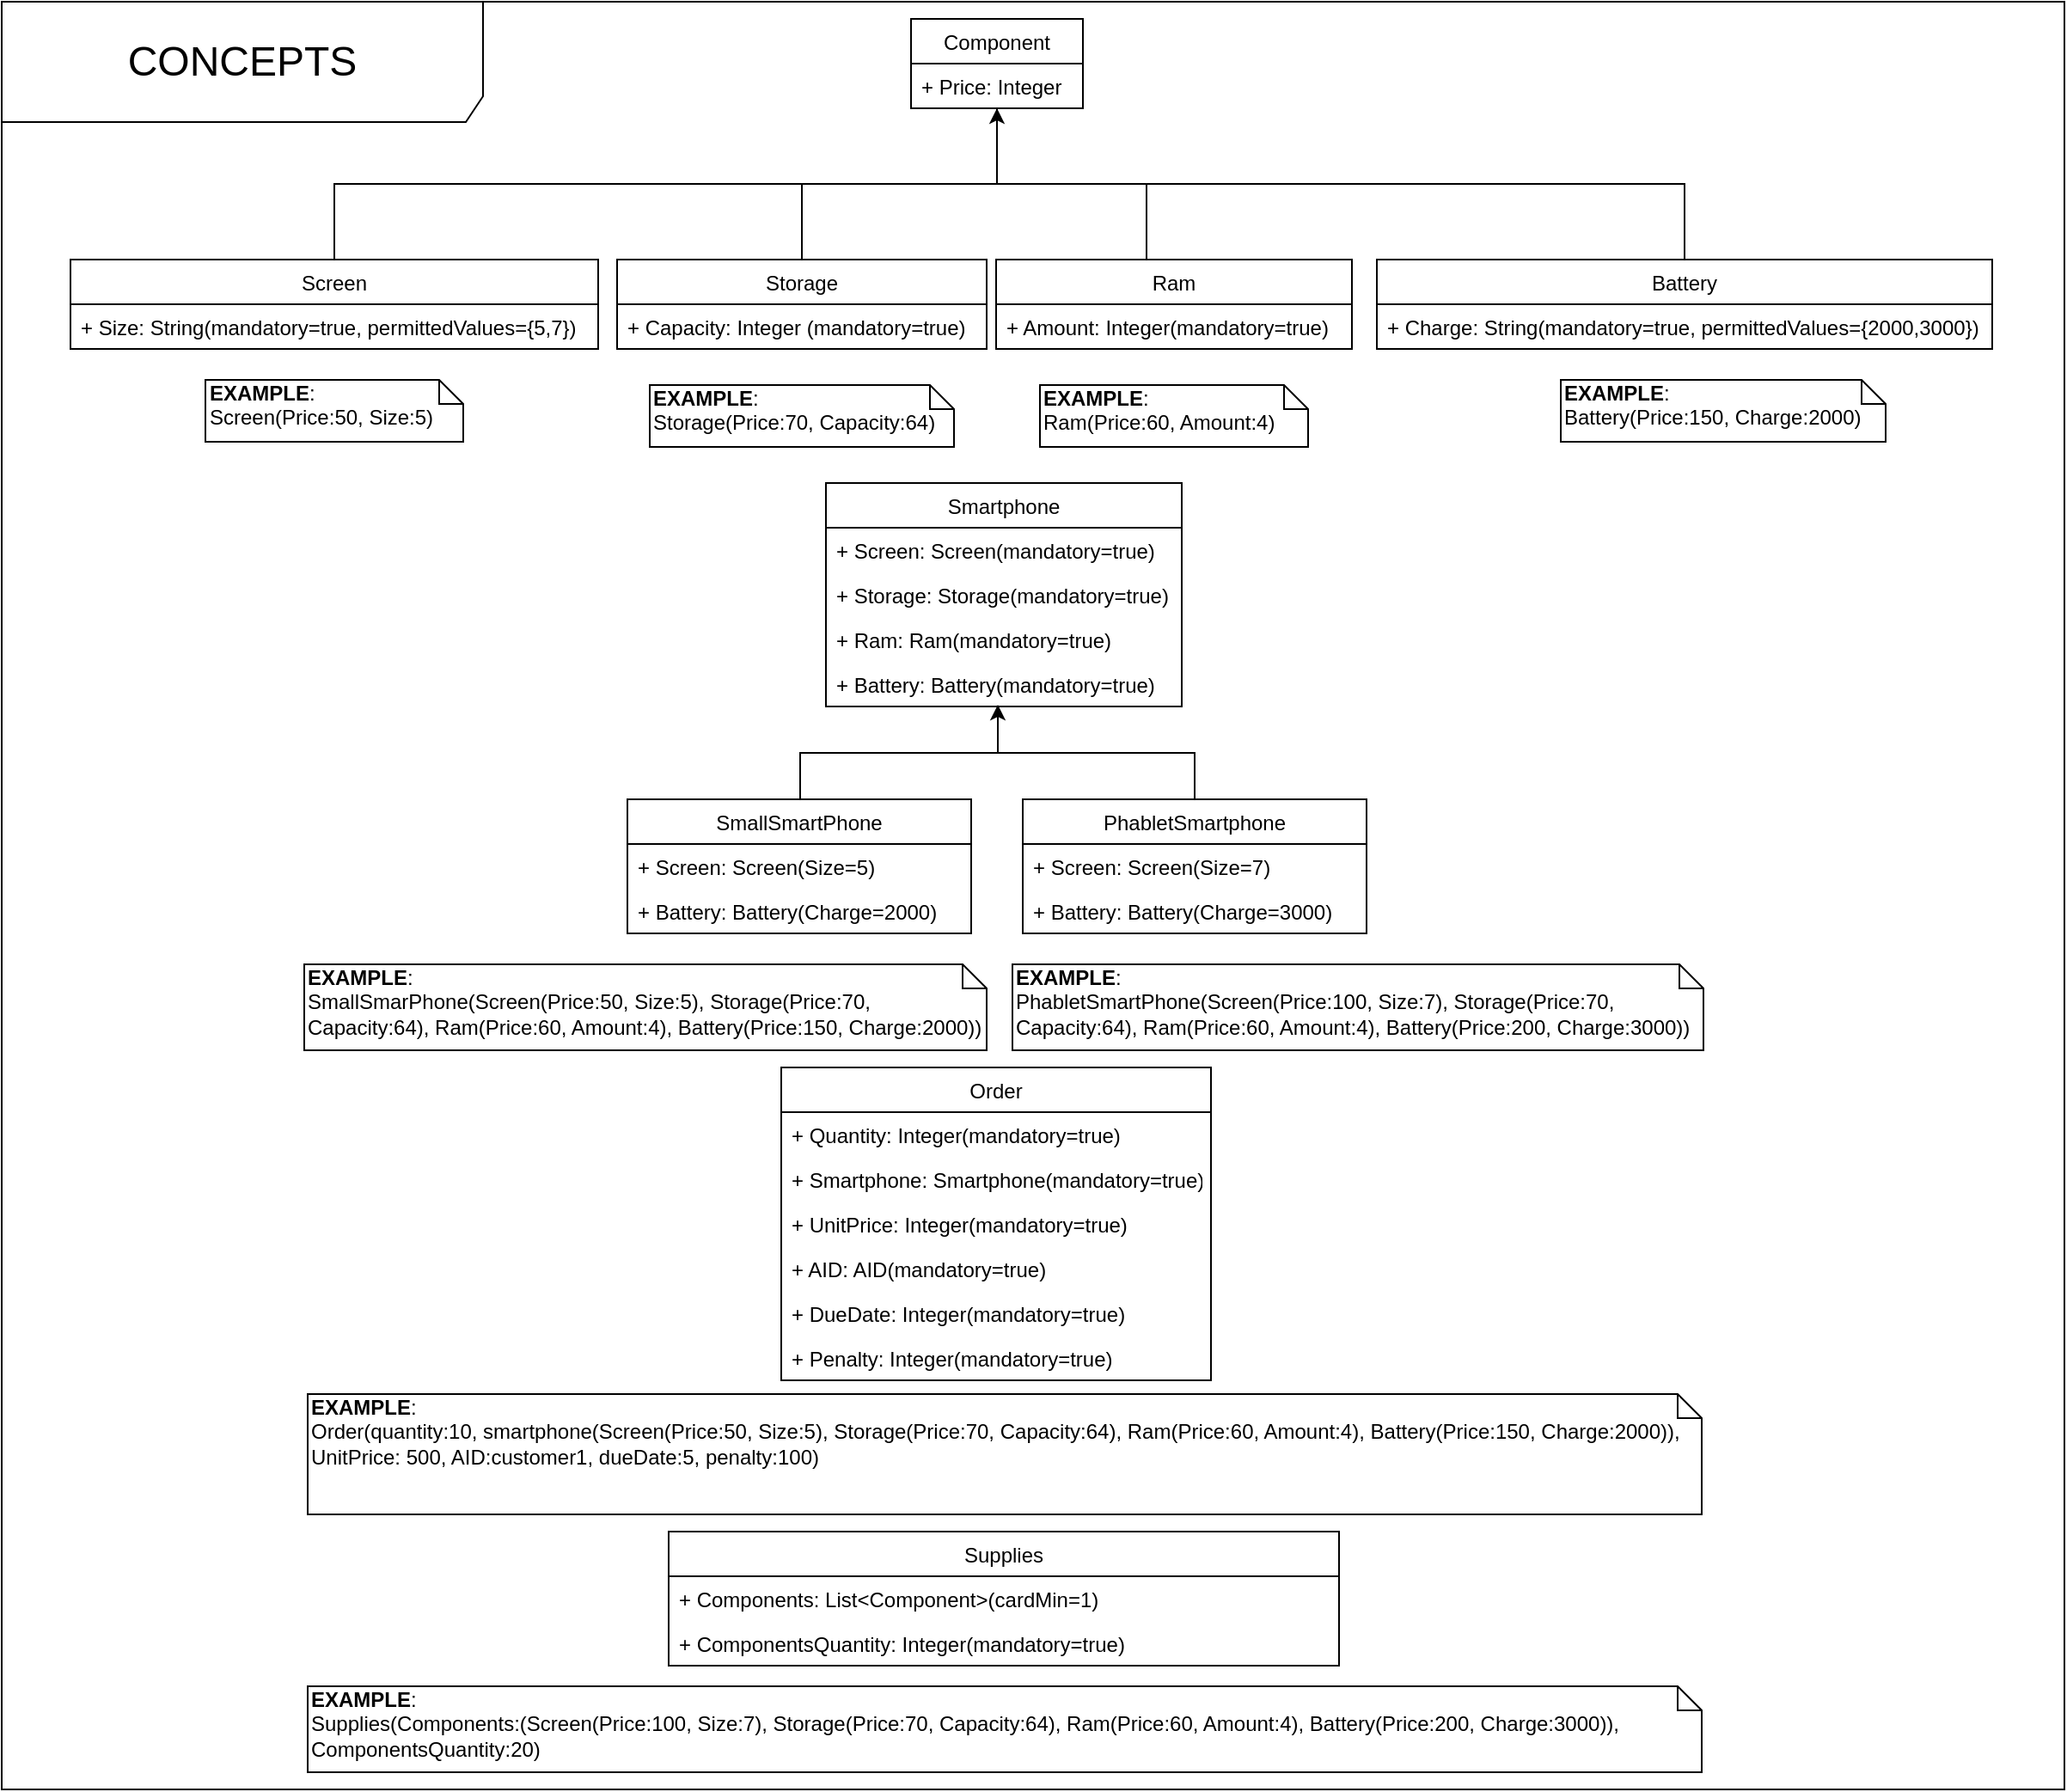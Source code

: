 <mxfile version="12.3.3" type="device" pages="1"><diagram id="f3bSzYjijK9g2ex00dDu" name="Page-1"><mxGraphModel dx="2249" dy="762" grid="1" gridSize="10" guides="1" tooltips="1" connect="1" arrows="1" fold="1" page="1" pageScale="1" pageWidth="827" pageHeight="1169" math="0" shadow="0"><root><mxCell id="0"/><mxCell id="1" parent="0"/><mxCell id="PcAVKyxKNJqnor0HwVi1-2" value="Order" style="swimlane;fontStyle=0;childLayout=stackLayout;horizontal=1;startSize=26;fillColor=none;horizontalStack=0;resizeParent=1;resizeParentMax=0;resizeLast=0;collapsible=1;marginBottom=0;" parent="1" vertex="1"><mxGeometry x="283.5" y="740" width="250" height="182" as="geometry"/></mxCell><mxCell id="PcAVKyxKNJqnor0HwVi1-3" value="+ Quantity: Integer(mandatory=true)" style="text;strokeColor=none;fillColor=none;align=left;verticalAlign=top;spacingLeft=4;spacingRight=4;overflow=hidden;rotatable=0;points=[[0,0.5],[1,0.5]];portConstraint=eastwest;" parent="PcAVKyxKNJqnor0HwVi1-2" vertex="1"><mxGeometry y="26" width="250" height="26" as="geometry"/></mxCell><mxCell id="PcAVKyxKNJqnor0HwVi1-4" value="+ Smartphone: Smartphone(mandatory=true)" style="text;strokeColor=none;fillColor=none;align=left;verticalAlign=top;spacingLeft=4;spacingRight=4;overflow=hidden;rotatable=0;points=[[0,0.5],[1,0.5]];portConstraint=eastwest;" parent="PcAVKyxKNJqnor0HwVi1-2" vertex="1"><mxGeometry y="52" width="250" height="26" as="geometry"/></mxCell><mxCell id="PcAVKyxKNJqnor0HwVi1-5" value="+ UnitPrice: Integer(mandatory=true)" style="text;strokeColor=none;fillColor=none;align=left;verticalAlign=top;spacingLeft=4;spacingRight=4;overflow=hidden;rotatable=0;points=[[0,0.5],[1,0.5]];portConstraint=eastwest;" parent="PcAVKyxKNJqnor0HwVi1-2" vertex="1"><mxGeometry y="78" width="250" height="26" as="geometry"/></mxCell><mxCell id="PcAVKyxKNJqnor0HwVi1-45" value="+ AID: AID(mandatory=true)" style="text;strokeColor=none;fillColor=none;align=left;verticalAlign=top;spacingLeft=4;spacingRight=4;overflow=hidden;rotatable=0;points=[[0,0.5],[1,0.5]];portConstraint=eastwest;" parent="PcAVKyxKNJqnor0HwVi1-2" vertex="1"><mxGeometry y="104" width="250" height="26" as="geometry"/></mxCell><mxCell id="PcAVKyxKNJqnor0HwVi1-46" value="+ DueDate: Integer(mandatory=true)" style="text;strokeColor=none;fillColor=none;align=left;verticalAlign=top;spacingLeft=4;spacingRight=4;overflow=hidden;rotatable=0;points=[[0,0.5],[1,0.5]];portConstraint=eastwest;" parent="PcAVKyxKNJqnor0HwVi1-2" vertex="1"><mxGeometry y="130" width="250" height="26" as="geometry"/></mxCell><mxCell id="PcAVKyxKNJqnor0HwVi1-47" value="+ Penalty: Integer(mandatory=true)" style="text;strokeColor=none;fillColor=none;align=left;verticalAlign=top;spacingLeft=4;spacingRight=4;overflow=hidden;rotatable=0;points=[[0,0.5],[1,0.5]];portConstraint=eastwest;" parent="PcAVKyxKNJqnor0HwVi1-2" vertex="1"><mxGeometry y="156" width="250" height="26" as="geometry"/></mxCell><mxCell id="PcAVKyxKNJqnor0HwVi1-40" style="edgeStyle=orthogonalEdgeStyle;rounded=0;orthogonalLoop=1;jettySize=auto;html=1;exitX=0.5;exitY=1;exitDx=0;exitDy=0;entryX=0.5;entryY=0;entryDx=0;entryDy=0;startArrow=classic;startFill=1;endArrow=none;endFill=0;" parent="1" source="PcAVKyxKNJqnor0HwVi1-6" target="PcAVKyxKNJqnor0HwVi1-12" edge="1"><mxGeometry relative="1" as="geometry"/></mxCell><mxCell id="PcAVKyxKNJqnor0HwVi1-6" value="Component" style="swimlane;fontStyle=0;childLayout=stackLayout;horizontal=1;startSize=26;fillColor=none;horizontalStack=0;resizeParent=1;resizeParentMax=0;resizeLast=0;collapsible=1;marginBottom=0;" parent="1" vertex="1"><mxGeometry x="359" y="130" width="100" height="52" as="geometry"/></mxCell><mxCell id="PcAVKyxKNJqnor0HwVi1-7" value="+ Price: Integer" style="text;strokeColor=none;fillColor=none;align=left;verticalAlign=top;spacingLeft=4;spacingRight=4;overflow=hidden;rotatable=0;points=[[0,0.5],[1,0.5]];portConstraint=eastwest;" parent="PcAVKyxKNJqnor0HwVi1-6" vertex="1"><mxGeometry y="26" width="100" height="26" as="geometry"/></mxCell><mxCell id="PcAVKyxKNJqnor0HwVi1-42" style="edgeStyle=orthogonalEdgeStyle;rounded=0;orthogonalLoop=1;jettySize=auto;html=1;exitX=0.5;exitY=0;exitDx=0;exitDy=0;entryX=0.5;entryY=1;entryDx=0;entryDy=0;startArrow=none;startFill=0;endArrow=none;endFill=0;" parent="1" source="PcAVKyxKNJqnor0HwVi1-10" target="PcAVKyxKNJqnor0HwVi1-6" edge="1"><mxGeometry relative="1" as="geometry"/></mxCell><mxCell id="PcAVKyxKNJqnor0HwVi1-10" value="Screen" style="swimlane;fontStyle=0;childLayout=stackLayout;horizontal=1;startSize=26;fillColor=none;horizontalStack=0;resizeParent=1;resizeParentMax=0;resizeLast=0;collapsible=1;marginBottom=0;" parent="1" vertex="1"><mxGeometry x="-130" y="270" width="307" height="52" as="geometry"/></mxCell><mxCell id="PcAVKyxKNJqnor0HwVi1-11" value="+ Size: String(mandatory=true, permittedValues={5,7})" style="text;strokeColor=none;fillColor=none;align=left;verticalAlign=top;spacingLeft=4;spacingRight=4;overflow=hidden;rotatable=0;points=[[0,0.5],[1,0.5]];portConstraint=eastwest;" parent="PcAVKyxKNJqnor0HwVi1-10" vertex="1"><mxGeometry y="26" width="307" height="26" as="geometry"/></mxCell><mxCell id="PcAVKyxKNJqnor0HwVi1-12" value="Storage" style="swimlane;fontStyle=0;childLayout=stackLayout;horizontal=1;startSize=26;fillColor=none;horizontalStack=0;resizeParent=1;resizeParentMax=0;resizeLast=0;collapsible=1;marginBottom=0;" parent="1" vertex="1"><mxGeometry x="188" y="270" width="215" height="52" as="geometry"/></mxCell><mxCell id="PcAVKyxKNJqnor0HwVi1-13" value="+ Capacity: Integer (mandatory=true)" style="text;strokeColor=none;fillColor=none;align=left;verticalAlign=top;spacingLeft=4;spacingRight=4;overflow=hidden;rotatable=0;points=[[0,0.5],[1,0.5]];portConstraint=eastwest;" parent="PcAVKyxKNJqnor0HwVi1-12" vertex="1"><mxGeometry y="26" width="215" height="26" as="geometry"/></mxCell><mxCell id="PcAVKyxKNJqnor0HwVi1-43" style="edgeStyle=orthogonalEdgeStyle;rounded=0;orthogonalLoop=1;jettySize=auto;html=1;exitX=0.5;exitY=0;exitDx=0;exitDy=0;startArrow=none;startFill=0;endArrow=none;endFill=0;" parent="1" source="PcAVKyxKNJqnor0HwVi1-14" edge="1"><mxGeometry relative="1" as="geometry"><mxPoint x="409" y="190" as="targetPoint"/><mxPoint x="496.48" y="265.991" as="sourcePoint"/><Array as="points"><mxPoint x="496" y="226"/><mxPoint x="409" y="226"/></Array></mxGeometry></mxCell><mxCell id="PcAVKyxKNJqnor0HwVi1-14" value="Ram" style="swimlane;fontStyle=0;childLayout=stackLayout;horizontal=1;startSize=26;fillColor=none;horizontalStack=0;resizeParent=1;resizeParentMax=0;resizeLast=0;collapsible=1;marginBottom=0;" parent="1" vertex="1"><mxGeometry x="408.5" y="270" width="207" height="52" as="geometry"/></mxCell><mxCell id="PcAVKyxKNJqnor0HwVi1-15" value="+ Amount: Integer(mandatory=true)" style="text;strokeColor=none;fillColor=none;align=left;verticalAlign=top;spacingLeft=4;spacingRight=4;overflow=hidden;rotatable=0;points=[[0,0.5],[1,0.5]];portConstraint=eastwest;" parent="PcAVKyxKNJqnor0HwVi1-14" vertex="1"><mxGeometry y="26" width="207" height="26" as="geometry"/></mxCell><mxCell id="PcAVKyxKNJqnor0HwVi1-44" style="edgeStyle=orthogonalEdgeStyle;rounded=0;orthogonalLoop=1;jettySize=auto;html=1;exitX=0.5;exitY=0;exitDx=0;exitDy=0;startArrow=none;startFill=0;endArrow=none;endFill=0;" parent="1" source="PcAVKyxKNJqnor0HwVi1-16" edge="1"><mxGeometry relative="1" as="geometry"><mxPoint x="409" y="186" as="targetPoint"/><mxPoint x="704" y="266" as="sourcePoint"/><Array as="points"><mxPoint x="809" y="226"/><mxPoint x="409" y="226"/></Array></mxGeometry></mxCell><mxCell id="PcAVKyxKNJqnor0HwVi1-16" value="Battery" style="swimlane;fontStyle=0;childLayout=stackLayout;horizontal=1;startSize=26;fillColor=none;horizontalStack=0;resizeParent=1;resizeParentMax=0;resizeLast=0;collapsible=1;marginBottom=0;" parent="1" vertex="1"><mxGeometry x="630" y="270" width="358" height="52" as="geometry"/></mxCell><mxCell id="PcAVKyxKNJqnor0HwVi1-17" value="+ Charge: String(mandatory=true, permittedValues={2000,3000})" style="text;strokeColor=none;fillColor=none;align=left;verticalAlign=top;spacingLeft=4;spacingRight=4;overflow=hidden;rotatable=0;points=[[0,0.5],[1,0.5]];portConstraint=eastwest;" parent="PcAVKyxKNJqnor0HwVi1-16" vertex="1"><mxGeometry y="26" width="358" height="26" as="geometry"/></mxCell><mxCell id="PcAVKyxKNJqnor0HwVi1-22" value="Smartphone" style="swimlane;fontStyle=0;childLayout=stackLayout;horizontal=1;startSize=26;fillColor=none;horizontalStack=0;resizeParent=1;resizeParentMax=0;resizeLast=0;collapsible=1;marginBottom=0;" parent="1" vertex="1"><mxGeometry x="309.5" y="400" width="207" height="130" as="geometry"/></mxCell><mxCell id="PcAVKyxKNJqnor0HwVi1-23" value="+ Screen: Screen(mandatory=true) " style="text;strokeColor=none;fillColor=none;align=left;verticalAlign=top;spacingLeft=4;spacingRight=4;overflow=hidden;rotatable=0;points=[[0,0.5],[1,0.5]];portConstraint=eastwest;" parent="PcAVKyxKNJqnor0HwVi1-22" vertex="1"><mxGeometry y="26" width="207" height="26" as="geometry"/></mxCell><mxCell id="PcAVKyxKNJqnor0HwVi1-24" value="+ Storage: Storage(mandatory=true)" style="text;strokeColor=none;fillColor=none;align=left;verticalAlign=top;spacingLeft=4;spacingRight=4;overflow=hidden;rotatable=0;points=[[0,0.5],[1,0.5]];portConstraint=eastwest;" parent="PcAVKyxKNJqnor0HwVi1-22" vertex="1"><mxGeometry y="52" width="207" height="26" as="geometry"/></mxCell><mxCell id="PcAVKyxKNJqnor0HwVi1-25" value="+ Ram: Ram(mandatory=true)" style="text;strokeColor=none;fillColor=none;align=left;verticalAlign=top;spacingLeft=4;spacingRight=4;overflow=hidden;rotatable=0;points=[[0,0.5],[1,0.5]];portConstraint=eastwest;" parent="PcAVKyxKNJqnor0HwVi1-22" vertex="1"><mxGeometry y="78" width="207" height="26" as="geometry"/></mxCell><mxCell id="PcAVKyxKNJqnor0HwVi1-26" value="+ Battery: Battery(mandatory=true)" style="text;strokeColor=none;fillColor=none;align=left;verticalAlign=top;spacingLeft=4;spacingRight=4;overflow=hidden;rotatable=0;points=[[0,0.5],[1,0.5]];portConstraint=eastwest;" parent="PcAVKyxKNJqnor0HwVi1-22" vertex="1"><mxGeometry y="104" width="207" height="26" as="geometry"/></mxCell><mxCell id="PcAVKyxKNJqnor0HwVi1-39" style="edgeStyle=orthogonalEdgeStyle;rounded=0;orthogonalLoop=1;jettySize=auto;html=1;startArrow=classic;startFill=1;endArrow=none;endFill=0;" parent="1" target="PcAVKyxKNJqnor0HwVi1-27" edge="1"><mxGeometry relative="1" as="geometry"><mxPoint x="375.5" y="550" as="targetPoint"/><mxPoint x="409.5" y="529" as="sourcePoint"/><Array as="points"><mxPoint x="409.5" y="529"/><mxPoint x="409.5" y="557"/><mxPoint x="294.5" y="557"/></Array></mxGeometry></mxCell><mxCell id="PcAVKyxKNJqnor0HwVi1-27" value="SmallSmartPhone" style="swimlane;fontStyle=0;childLayout=stackLayout;horizontal=1;startSize=26;fillColor=none;horizontalStack=0;resizeParent=1;resizeParentMax=0;resizeLast=0;collapsible=1;marginBottom=0;" parent="1" vertex="1"><mxGeometry x="194" y="584" width="200" height="78" as="geometry"/></mxCell><mxCell id="PcAVKyxKNJqnor0HwVi1-28" value="+ Screen: Screen(Size=5) " style="text;strokeColor=none;fillColor=none;align=left;verticalAlign=top;spacingLeft=4;spacingRight=4;overflow=hidden;rotatable=0;points=[[0,0.5],[1,0.5]];portConstraint=eastwest;" parent="PcAVKyxKNJqnor0HwVi1-27" vertex="1"><mxGeometry y="26" width="200" height="26" as="geometry"/></mxCell><mxCell id="PcAVKyxKNJqnor0HwVi1-31" value="+ Battery: Battery(Charge=2000)" style="text;strokeColor=none;fillColor=none;align=left;verticalAlign=top;spacingLeft=4;spacingRight=4;overflow=hidden;rotatable=0;points=[[0,0.5],[1,0.5]];portConstraint=eastwest;" parent="PcAVKyxKNJqnor0HwVi1-27" vertex="1"><mxGeometry y="52" width="200" height="26" as="geometry"/></mxCell><mxCell id="PcAVKyxKNJqnor0HwVi1-38" style="edgeStyle=orthogonalEdgeStyle;rounded=0;orthogonalLoop=1;jettySize=auto;html=1;exitX=0.5;exitY=0;exitDx=0;exitDy=0;endArrow=none;endFill=0;startArrow=none;startFill=0;" parent="1" source="PcAVKyxKNJqnor0HwVi1-32" edge="1"><mxGeometry relative="1" as="geometry"><mxPoint x="413.5" y="530" as="targetPoint"/><Array as="points"><mxPoint x="523.5" y="557"/><mxPoint x="409.5" y="557"/></Array></mxGeometry></mxCell><mxCell id="PcAVKyxKNJqnor0HwVi1-32" value="PhabletSmartphone" style="swimlane;fontStyle=0;childLayout=stackLayout;horizontal=1;startSize=26;fillColor=none;horizontalStack=0;resizeParent=1;resizeParentMax=0;resizeLast=0;collapsible=1;marginBottom=0;" parent="1" vertex="1"><mxGeometry x="424" y="584" width="200" height="78" as="geometry"/></mxCell><mxCell id="PcAVKyxKNJqnor0HwVi1-33" value="+ Screen: Screen(Size=7) " style="text;strokeColor=none;fillColor=none;align=left;verticalAlign=top;spacingLeft=4;spacingRight=4;overflow=hidden;rotatable=0;points=[[0,0.5],[1,0.5]];portConstraint=eastwest;" parent="PcAVKyxKNJqnor0HwVi1-32" vertex="1"><mxGeometry y="26" width="200" height="26" as="geometry"/></mxCell><mxCell id="PcAVKyxKNJqnor0HwVi1-36" value="+ Battery: Battery(Charge=3000)" style="text;strokeColor=none;fillColor=none;align=left;verticalAlign=top;spacingLeft=4;spacingRight=4;overflow=hidden;rotatable=0;points=[[0,0.5],[1,0.5]];portConstraint=eastwest;" parent="PcAVKyxKNJqnor0HwVi1-32" vertex="1"><mxGeometry y="52" width="200" height="26" as="geometry"/></mxCell><mxCell id="PcAVKyxKNJqnor0HwVi1-48" value="Supplies" style="swimlane;fontStyle=0;childLayout=stackLayout;horizontal=1;startSize=26;fillColor=none;horizontalStack=0;resizeParent=1;resizeParentMax=0;resizeLast=0;collapsible=1;marginBottom=0;" parent="1" vertex="1"><mxGeometry x="218" y="1010" width="390" height="78" as="geometry"/></mxCell><mxCell id="PcAVKyxKNJqnor0HwVi1-49" value="+ Components: List&lt;Component&gt;(cardMin=1) " style="text;strokeColor=none;fillColor=none;align=left;verticalAlign=top;spacingLeft=4;spacingRight=4;overflow=hidden;rotatable=0;points=[[0,0.5],[1,0.5]];portConstraint=eastwest;" parent="PcAVKyxKNJqnor0HwVi1-48" vertex="1"><mxGeometry y="26" width="390" height="26" as="geometry"/></mxCell><mxCell id="RXD9cGJbPQR_o0UE3owT-1" value="+ ComponentsQuantity: Integer(mandatory=true) " style="text;strokeColor=none;fillColor=none;align=left;verticalAlign=top;spacingLeft=4;spacingRight=4;overflow=hidden;rotatable=0;points=[[0,0.5],[1,0.5]];portConstraint=eastwest;" vertex="1" parent="PcAVKyxKNJqnor0HwVi1-48"><mxGeometry y="52" width="390" height="26" as="geometry"/></mxCell><mxCell id="PcAVKyxKNJqnor0HwVi1-50" value="&lt;font style=&quot;font-size: 24px&quot;&gt;CONCEPTS&lt;/font&gt;" style="shape=umlFrame;whiteSpace=wrap;html=1;width=280;height=70;" parent="1" vertex="1"><mxGeometry x="-170" y="120" width="1200" height="1040" as="geometry"/></mxCell><mxCell id="PcAVKyxKNJqnor0HwVi1-52" value="&lt;b&gt;EXAMPLE&lt;/b&gt;:&lt;br&gt;Screen(Price:50, Size:5)" style="shape=note;whiteSpace=wrap;html=1;size=14;verticalAlign=top;align=left;spacingTop=-6;" parent="1" vertex="1"><mxGeometry x="-51.5" y="340" width="150" height="36" as="geometry"/></mxCell><mxCell id="PcAVKyxKNJqnor0HwVi1-53" value="&lt;b&gt;EXAMPLE&lt;/b&gt;:&lt;br&gt;Storage(Price:70, Capacity:64)" style="shape=note;whiteSpace=wrap;html=1;size=14;verticalAlign=top;align=left;spacingTop=-6;" parent="1" vertex="1"><mxGeometry x="207" y="343" width="177" height="36" as="geometry"/></mxCell><mxCell id="PcAVKyxKNJqnor0HwVi1-54" value="&lt;b&gt;EXAMPLE&lt;/b&gt;:&lt;br&gt;Ram(Price:60, Amount:4)" style="shape=note;whiteSpace=wrap;html=1;size=14;verticalAlign=top;align=left;spacingTop=-6;" parent="1" vertex="1"><mxGeometry x="434" y="343" width="156" height="36" as="geometry"/></mxCell><mxCell id="PcAVKyxKNJqnor0HwVi1-55" value="&lt;b&gt;EXAMPLE&lt;/b&gt;:&lt;br&gt;Battery(Price:150, Charge:2000)" style="shape=note;whiteSpace=wrap;html=1;size=14;verticalAlign=top;align=left;spacingTop=-6;" parent="1" vertex="1"><mxGeometry x="737" y="340" width="189" height="36" as="geometry"/></mxCell><mxCell id="PcAVKyxKNJqnor0HwVi1-59" value="&lt;b&gt;EXAMPLE&lt;/b&gt;:&lt;br&gt;SmallSmarPhone(Screen(Price:50, Size:5), Storage(Price:70, Capacity:64), Ram(Price:60, Amount:4), Battery(Price:150, Charge:2000))" style="shape=note;whiteSpace=wrap;html=1;size=14;verticalAlign=top;align=left;spacingTop=-6;" parent="1" vertex="1"><mxGeometry x="6" y="680" width="397" height="50" as="geometry"/></mxCell><mxCell id="PcAVKyxKNJqnor0HwVi1-60" value="&lt;b&gt;EXAMPLE&lt;/b&gt;:&lt;br&gt;PhabletSmartPhone(Screen(Price:100, Size:7), Storage(Price:70, Capacity:64), Ram(Price:60, Amount:4), Battery(Price:200, Charge:3000))" style="shape=note;whiteSpace=wrap;html=1;size=14;verticalAlign=top;align=left;spacingTop=-6;" parent="1" vertex="1"><mxGeometry x="418" y="680" width="402" height="50" as="geometry"/></mxCell><mxCell id="PcAVKyxKNJqnor0HwVi1-61" value="&lt;b&gt;EXAMPLE&lt;/b&gt;:&lt;br&gt;Order(quantity:10, smartphone(Screen(Price:50, Size:5), Storage(Price:70, Capacity:64), Ram(Price:60, Amount:4), Battery(Price:150, Charge:2000)), UnitPrice: 500, AID:customer1, dueDate:5, penalty:100)" style="shape=note;whiteSpace=wrap;html=1;size=14;verticalAlign=top;align=left;spacingTop=-6;" parent="1" vertex="1"><mxGeometry x="8" y="930" width="811" height="70" as="geometry"/></mxCell><mxCell id="PcAVKyxKNJqnor0HwVi1-62" value="&lt;b&gt;EXAMPLE&lt;/b&gt;:&lt;br&gt;Supplies(Components:(Screen(Price:100, Size:7), Storage(Price:70, Capacity:64), Ram(Price:60, Amount:4), Battery(Price:200, Charge:3000)), ComponentsQuantity:20)" style="shape=note;whiteSpace=wrap;html=1;size=14;verticalAlign=top;align=left;spacingTop=-6;" parent="1" vertex="1"><mxGeometry x="8" y="1100" width="811" height="50" as="geometry"/></mxCell></root></mxGraphModel></diagram></mxfile>